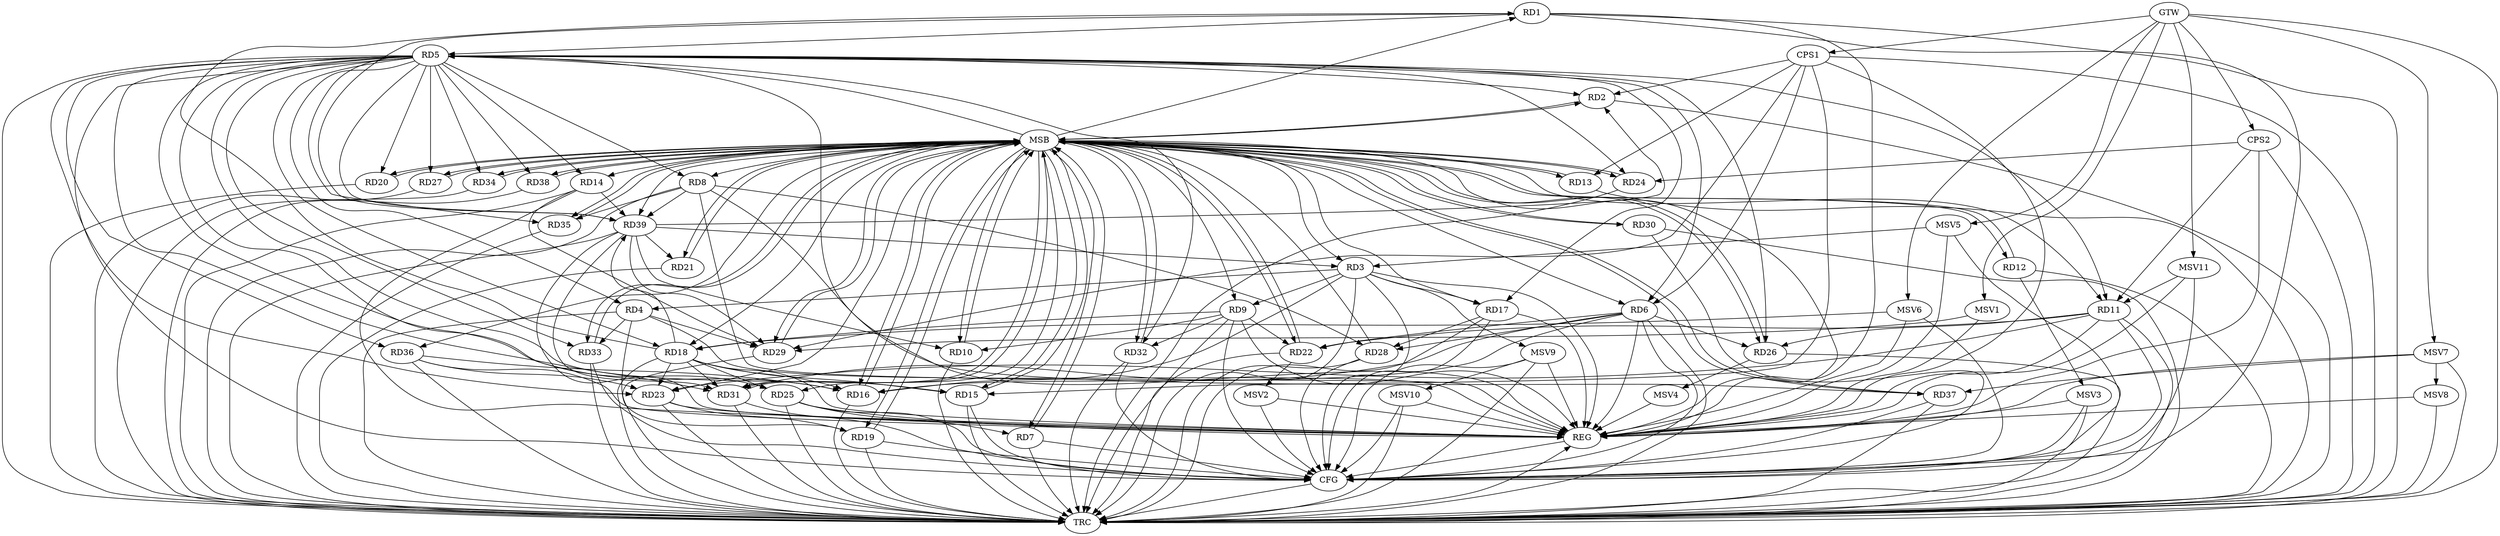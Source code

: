 strict digraph G {
  RD1 [ label="RD1" ];
  RD2 [ label="RD2" ];
  RD3 [ label="RD3" ];
  RD4 [ label="RD4" ];
  RD5 [ label="RD5" ];
  RD6 [ label="RD6" ];
  RD7 [ label="RD7" ];
  RD8 [ label="RD8" ];
  RD9 [ label="RD9" ];
  RD10 [ label="RD10" ];
  RD11 [ label="RD11" ];
  RD12 [ label="RD12" ];
  RD13 [ label="RD13" ];
  RD14 [ label="RD14" ];
  RD15 [ label="RD15" ];
  RD16 [ label="RD16" ];
  RD17 [ label="RD17" ];
  RD18 [ label="RD18" ];
  RD19 [ label="RD19" ];
  RD20 [ label="RD20" ];
  RD21 [ label="RD21" ];
  RD22 [ label="RD22" ];
  RD23 [ label="RD23" ];
  RD24 [ label="RD24" ];
  RD25 [ label="RD25" ];
  RD26 [ label="RD26" ];
  RD27 [ label="RD27" ];
  RD28 [ label="RD28" ];
  RD29 [ label="RD29" ];
  RD30 [ label="RD30" ];
  RD31 [ label="RD31" ];
  RD32 [ label="RD32" ];
  RD33 [ label="RD33" ];
  RD34 [ label="RD34" ];
  RD35 [ label="RD35" ];
  RD36 [ label="RD36" ];
  RD37 [ label="RD37" ];
  RD38 [ label="RD38" ];
  RD39 [ label="RD39" ];
  CPS1 [ label="CPS1" ];
  CPS2 [ label="CPS2" ];
  GTW [ label="GTW" ];
  REG [ label="REG" ];
  MSB [ label="MSB" ];
  CFG [ label="CFG" ];
  TRC [ label="TRC" ];
  MSV1 [ label="MSV1" ];
  MSV2 [ label="MSV2" ];
  MSV3 [ label="MSV3" ];
  MSV4 [ label="MSV4" ];
  MSV5 [ label="MSV5" ];
  MSV6 [ label="MSV6" ];
  MSV7 [ label="MSV7" ];
  MSV8 [ label="MSV8" ];
  MSV9 [ label="MSV9" ];
  MSV10 [ label="MSV10" ];
  MSV11 [ label="MSV11" ];
  RD1 -> RD5;
  RD18 -> RD1;
  RD1 -> RD39;
  RD5 -> RD2;
  RD39 -> RD2;
  RD3 -> RD4;
  RD3 -> RD9;
  RD3 -> RD16;
  RD3 -> RD17;
  RD39 -> RD3;
  RD4 -> RD19;
  RD4 -> RD29;
  RD4 -> RD33;
  RD5 -> RD14;
  RD5 -> RD15;
  RD5 -> RD18;
  RD5 -> RD25;
  RD5 -> RD31;
  RD5 -> RD39;
  RD6 -> RD16;
  RD6 -> RD22;
  RD6 -> RD26;
  RD6 -> RD28;
  RD6 -> RD31;
  RD25 -> RD7;
  RD8 -> RD28;
  RD8 -> RD35;
  RD8 -> RD37;
  RD8 -> RD39;
  RD9 -> RD10;
  RD9 -> RD18;
  RD9 -> RD22;
  RD9 -> RD32;
  RD39 -> RD10;
  RD11 -> RD22;
  RD11 -> RD23;
  RD11 -> RD26;
  RD14 -> RD29;
  RD14 -> RD39;
  RD18 -> RD15;
  RD18 -> RD16;
  RD36 -> RD16;
  RD17 -> RD28;
  RD18 -> RD23;
  RD18 -> RD25;
  RD18 -> RD31;
  RD18 -> RD39;
  RD23 -> RD19;
  RD39 -> RD21;
  RD36 -> RD23;
  RD39 -> RD29;
  RD39 -> RD31;
  CPS1 -> RD29;
  CPS1 -> RD2;
  CPS1 -> RD15;
  CPS1 -> RD13;
  CPS1 -> RD6;
  CPS2 -> RD24;
  CPS2 -> RD11;
  GTW -> CPS1;
  GTW -> CPS2;
  RD1 -> REG;
  RD3 -> REG;
  RD4 -> REG;
  RD5 -> REG;
  RD6 -> REG;
  RD8 -> REG;
  RD9 -> REG;
  RD11 -> REG;
  RD14 -> REG;
  RD17 -> REG;
  RD18 -> REG;
  RD23 -> REG;
  RD25 -> REG;
  RD36 -> REG;
  RD39 -> REG;
  CPS1 -> REG;
  CPS2 -> REG;
  RD2 -> MSB;
  MSB -> RD18;
  MSB -> RD27;
  MSB -> RD38;
  MSB -> REG;
  RD7 -> MSB;
  MSB -> RD3;
  MSB -> RD15;
  MSB -> RD20;
  MSB -> RD32;
  MSB -> RD34;
  RD10 -> MSB;
  MSB -> RD13;
  MSB -> RD39;
  RD12 -> MSB;
  MSB -> RD7;
  MSB -> RD26;
  MSB -> RD30;
  RD13 -> MSB;
  MSB -> RD1;
  MSB -> RD10;
  MSB -> RD19;
  MSB -> RD29;
  RD15 -> MSB;
  MSB -> RD6;
  MSB -> RD33;
  RD16 -> MSB;
  MSB -> RD17;
  MSB -> RD23;
  MSB -> RD24;
  MSB -> RD37;
  RD19 -> MSB;
  MSB -> RD2;
  MSB -> RD5;
  MSB -> RD31;
  RD20 -> MSB;
  RD21 -> MSB;
  RD22 -> MSB;
  RD24 -> MSB;
  MSB -> RD12;
  MSB -> RD16;
  RD26 -> MSB;
  RD27 -> MSB;
  MSB -> RD9;
  MSB -> RD25;
  RD28 -> MSB;
  RD29 -> MSB;
  RD30 -> MSB;
  MSB -> RD14;
  MSB -> RD21;
  MSB -> RD35;
  RD31 -> MSB;
  RD32 -> MSB;
  MSB -> RD11;
  RD33 -> MSB;
  RD34 -> MSB;
  MSB -> RD22;
  RD35 -> MSB;
  RD37 -> MSB;
  MSB -> RD36;
  RD38 -> MSB;
  MSB -> RD8;
  RD37 -> CFG;
  RD32 -> CFG;
  RD7 -> CFG;
  RD17 -> CFG;
  RD6 -> CFG;
  RD5 -> CFG;
  RD1 -> CFG;
  RD28 -> CFG;
  RD25 -> CFG;
  RD15 -> CFG;
  RD31 -> CFG;
  RD11 -> CFG;
  RD19 -> CFG;
  RD3 -> CFG;
  RD9 -> CFG;
  RD30 -> CFG;
  RD33 -> CFG;
  REG -> CFG;
  RD1 -> TRC;
  RD2 -> TRC;
  RD3 -> TRC;
  RD4 -> TRC;
  RD5 -> TRC;
  RD6 -> TRC;
  RD7 -> TRC;
  RD8 -> TRC;
  RD9 -> TRC;
  RD10 -> TRC;
  RD11 -> TRC;
  RD12 -> TRC;
  RD13 -> TRC;
  RD14 -> TRC;
  RD15 -> TRC;
  RD16 -> TRC;
  RD17 -> TRC;
  RD18 -> TRC;
  RD19 -> TRC;
  RD20 -> TRC;
  RD21 -> TRC;
  RD22 -> TRC;
  RD23 -> TRC;
  RD24 -> TRC;
  RD25 -> TRC;
  RD26 -> TRC;
  RD27 -> TRC;
  RD28 -> TRC;
  RD29 -> TRC;
  RD30 -> TRC;
  RD31 -> TRC;
  RD32 -> TRC;
  RD33 -> TRC;
  RD34 -> TRC;
  RD35 -> TRC;
  RD36 -> TRC;
  RD37 -> TRC;
  RD38 -> TRC;
  RD39 -> TRC;
  CPS1 -> TRC;
  CPS2 -> TRC;
  GTW -> TRC;
  CFG -> TRC;
  TRC -> REG;
  RD5 -> RD4;
  RD5 -> RD11;
  RD5 -> RD17;
  RD5 -> RD24;
  RD5 -> RD26;
  RD5 -> RD6;
  RD5 -> RD20;
  RD5 -> RD36;
  RD5 -> RD34;
  RD5 -> RD33;
  RD5 -> RD8;
  RD5 -> RD32;
  RD5 -> RD16;
  RD5 -> RD35;
  RD5 -> RD23;
  RD5 -> RD27;
  RD5 -> RD38;
  MSV1 -> RD29;
  GTW -> MSV1;
  MSV1 -> REG;
  RD22 -> MSV2;
  MSV2 -> REG;
  MSV2 -> CFG;
  RD12 -> MSV3;
  MSV3 -> REG;
  MSV3 -> TRC;
  MSV3 -> CFG;
  RD26 -> MSV4;
  MSV4 -> REG;
  MSV5 -> RD3;
  GTW -> MSV5;
  MSV5 -> REG;
  MSV5 -> CFG;
  MSV6 -> RD18;
  GTW -> MSV6;
  MSV6 -> REG;
  MSV6 -> CFG;
  MSV7 -> RD37;
  GTW -> MSV7;
  MSV7 -> REG;
  MSV7 -> TRC;
  MSV7 -> MSV8;
  MSV8 -> REG;
  MSV8 -> TRC;
  RD3 -> MSV9;
  MSV9 -> REG;
  MSV9 -> TRC;
  MSV9 -> CFG;
  MSV9 -> MSV10;
  MSV10 -> REG;
  MSV10 -> TRC;
  MSV10 -> CFG;
  MSV11 -> RD11;
  GTW -> MSV11;
  MSV11 -> REG;
  MSV11 -> CFG;
}
